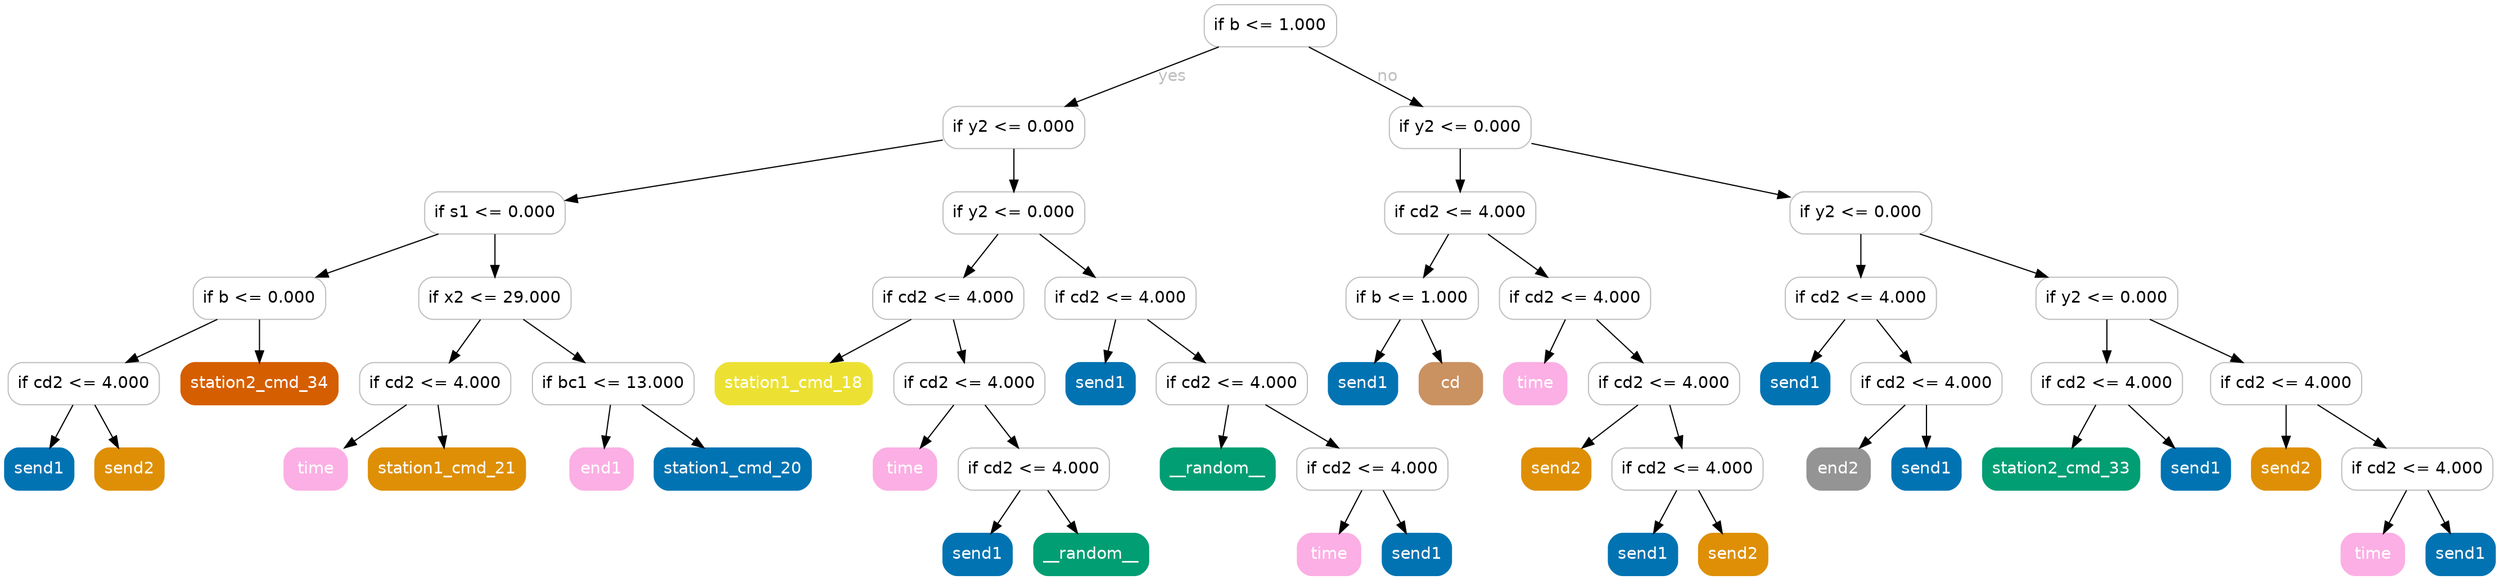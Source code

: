 digraph Tree {
	graph [bb="0,0,2126,488"];
	node [color=gray,
		fillcolor=white,
		fontname=helvetica,
		label="\N",
		shape=box,
		style="filled, rounded"
	];
	edge [fontname=helvetica];
	0	[height=0.5,
		label="if b <= 1.000",
		pos="1080.5,470",
		width=1.5694];
	1	[height=0.5,
		label="if y2 <= 0.000",
		pos="861.5,383",
		width=1.6806];
	0 -> 1	[fontcolor=gray,
		label=yes,
		lp="997,426.5",
		pos="e,905.48,401.07 1036.4,451.9 1001.5,438.33 952.44,419.29 915.17,404.83"];
	30	[height=0.5,
		label="if y2 <= 0.000",
		pos="1242.5,383",
		width=1.6806];
	0 -> 30	[fontcolor=gray,
		label=no,
		lp="1180.5,426.5",
		pos="e,1210,401.03 1113.3,451.8 1138.6,438.51 1173.8,420.02 1201.1,405.71"];
	2	[height=0.5,
		label="if s1 <= 0.000",
		pos="418.5,310",
		width=1.6667];
	1 -> 2	[fontcolor=gray,
		pos="e,478.79,320.66 800.83,372.28 719.34,359.22 574.84,336.06 488.74,322.26"];
	15	[height=0.5,
		label="if y2 <= 0.000",
		pos="861.5,310",
		width=1.6806];
	1 -> 15	[fontcolor=gray,
		pos="e,861.5,328.03 861.5,364.81 861.5,356.79 861.5,347.05 861.5,338.07"];
	3	[height=0.5,
		label="if b <= 0.000",
		pos="217.5,237",
		width=1.5694];
	2 -> 3	[fontcolor=gray,
		pos="e,265.95,255.11 370.36,291.99 341.85,281.92 305.55,269.1 275.48,258.48"];
	8	[height=0.5,
		label="if x2 <= 29.000",
		pos="418.5,237",
		width=1.8056];
	2 -> 8	[fontcolor=gray,
		pos="e,418.5,255.03 418.5,291.81 418.5,283.79 418.5,274.05 418.5,265.07"];
	4	[height=0.5,
		label="if cd2 <= 4.000",
		pos="67.5,164",
		width=1.7917];
	3 -> 4	[fontcolor=gray,
		pos="e,103.66,182.11 181.57,218.99 160.94,209.23 134.84,196.88 112.82,186.45"];
	7	[color="#d55e00",
		fillcolor="#d55e00",
		fontcolor=white,
		height=0.5,
		label=station2_cmd_34,
		pos="217.5,164",
		width=1.8611];
	3 -> 7	[fontcolor=gray,
		pos="e,217.5,182.03 217.5,218.81 217.5,210.79 217.5,201.05 217.5,192.07"];
	5	[color="#0173b2",
		fillcolor="#0173b2",
		fontcolor=white,
		height=0.5,
		label=send1,
		pos="29.5,91",
		width=0.81944];
	4 -> 5	[fontcolor=gray,
		pos="e,38.614,109.03 58.301,145.81 53.82,137.44 48.338,127.2 43.363,117.9"];
	6	[color="#de8f05",
		fillcolor="#de8f05",
		fontcolor=white,
		height=0.5,
		label=send2,
		pos="106.5,91",
		width=0.81944];
	4 -> 6	[fontcolor=gray,
		pos="e,97.146,109.03 76.941,145.81 81.54,137.44 87.166,127.2 92.272,117.9"];
	9	[height=0.5,
		label="if cd2 <= 4.000",
		pos="367.5,164",
		width=1.7917];
	8 -> 9	[fontcolor=gray,
		pos="e,379.73,182.03 406.15,218.81 400.02,210.27 392.48,199.77 385.69,190.32"];
	12	[height=0.5,
		label="if bc1 <= 13.000",
		pos="519.5,164",
		width=1.9167];
	8 -> 12	[fontcolor=gray,
		pos="e,495.16,182.11 442.69,218.99 455.84,209.75 472.28,198.19 486.58,188.14"];
	10	[color="#fbafe4",
		fillcolor="#fbafe4",
		fontcolor=white,
		height=0.5,
		label=time,
		pos="265.5,91",
		width=0.75];
	9 -> 10	[fontcolor=gray,
		pos="e,290.09,109.11 343.07,145.99 329.67,136.67 312.87,124.97 298.34,114.86"];
	11	[color="#de8f05",
		fillcolor="#de8f05",
		fontcolor=white,
		height=0.5,
		label=station1_cmd_21,
		pos="377.5,91",
		width=1.8611];
	9 -> 11	[fontcolor=gray,
		pos="e,375.1,109.03 369.92,145.81 371.05,137.79 372.42,128.05 373.69,119.07"];
	13	[color="#fbafe4",
		fillcolor="#fbafe4",
		fontcolor=white,
		height=0.5,
		label=end1,
		pos="509.5,91",
		width=0.75];
	12 -> 13	[fontcolor=gray,
		pos="e,511.9,109.03 517.08,145.81 515.95,137.79 514.58,128.05 513.31,119.07"];
	14	[color="#0173b2",
		fillcolor="#0173b2",
		fontcolor=white,
		height=0.5,
		label=station1_cmd_20,
		pos="621.5,91",
		width=1.8611];
	12 -> 14	[fontcolor=gray,
		pos="e,596.91,109.11 543.93,145.99 557.33,136.67 574.13,124.97 588.66,114.86"];
	16	[height=0.5,
		label="if cd2 <= 4.000",
		pos="805.5,237",
		width=1.7917];
	15 -> 16	[fontcolor=gray,
		pos="e,818.93,255.03 847.94,291.81 841.13,283.18 832.75,272.56 825.25,263.03"];
	23	[height=0.5,
		label="if cd2 <= 4.000",
		pos="952.5,237",
		width=1.7917];
	15 -> 23	[fontcolor=gray,
		pos="e,930.67,255.03 883.53,291.81 895.27,282.66 909.87,271.26 922.62,261.32"];
	17	[color="#ece133",
		fillcolor="#ece133",
		fontcolor=white,
		height=0.5,
		label=station1_cmd_18,
		pos="673.5,164",
		width=1.8611];
	16 -> 17	[fontcolor=gray,
		pos="e,705.32,182.11 773.88,218.99 755.97,209.36 733.38,197.21 714.16,186.87"];
	18	[height=0.5,
		label="if cd2 <= 4.000",
		pos="823.5,164",
		width=1.7917];
	16 -> 18	[fontcolor=gray,
		pos="e,819.18,182.03 809.86,218.81 811.91,210.7 814.41,200.84 816.71,191.78"];
	19	[color="#fbafe4",
		fillcolor="#fbafe4",
		fontcolor=white,
		height=0.5,
		label=time,
		pos="768.5,91",
		width=0.75];
	18 -> 19	[fontcolor=gray,
		pos="e,781.69,109.03 810.19,145.81 803.5,137.18 795.27,126.56 787.89,117.03"];
	20	[height=0.5,
		label="if cd2 <= 4.000",
		pos="878.5,91",
		width=1.7917];
	18 -> 20	[fontcolor=gray,
		pos="e,865.31,109.03 836.81,145.81 843.5,137.18 851.73,126.56 859.11,117.03"];
	21	[color="#0173b2",
		fillcolor="#0173b2",
		fontcolor=white,
		height=0.5,
		label=send1,
		pos="830.5,18",
		width=0.81944];
	20 -> 21	[fontcolor=gray,
		pos="e,842.01,36.029 866.88,72.813 861.1,64.266 854.01,53.769 847.62,44.323"];
	22	[color="#029e73",
		fillcolor="#029e73",
		fontcolor=white,
		height=0.5,
		label=__random__,
		pos="927.5,18",
		width=1.3611];
	20 -> 22	[fontcolor=gray,
		pos="e,915.75,36.029 890.36,72.813 896.26,64.266 903.5,53.769 910.02,44.323"];
	24	[color="#0173b2",
		fillcolor="#0173b2",
		fontcolor=white,
		height=0.5,
		label=send1,
		pos="935.5,164",
		width=0.81944];
	23 -> 24	[fontcolor=gray,
		pos="e,939.58,182.03 948.38,218.81 946.44,210.7 944.08,200.84 941.91,191.78"];
	25	[height=0.5,
		label="if cd2 <= 4.000",
		pos="1047.5,164",
		width=1.7917];
	23 -> 25	[fontcolor=gray,
		pos="e,1024.7,182.03 975.5,218.81 987.87,209.57 1003.3,198.04 1016.7,188.03"];
	26	[color="#029e73",
		fillcolor="#029e73",
		fontcolor=white,
		height=0.5,
		label=__random__,
		pos="1035.5,91",
		width=1.3611];
	25 -> 26	[fontcolor=gray,
		pos="e,1038.4,109.03 1044.6,145.81 1043.2,137.79 1041.6,128.05 1040.1,119.07"];
	27	[height=0.5,
		label="if cd2 <= 4.000",
		pos="1167.5,91",
		width=1.7917];
	25 -> 27	[fontcolor=gray,
		pos="e,1138.6,109.11 1076.2,145.99 1092.3,136.49 1112.5,124.54 1129.8,114.29"];
	28	[color="#fbafe4",
		fillcolor="#fbafe4",
		fontcolor=white,
		height=0.5,
		label=time,
		pos="1130.5,18",
		width=0.75];
	27 -> 28	[fontcolor=gray,
		pos="e,1139.4,36.029 1158.5,72.813 1154.2,64.441 1148.8,54.197 1144,44.903"];
	29	[color="#0173b2",
		fillcolor="#0173b2",
		fontcolor=white,
		height=0.5,
		label=send1,
		pos="1205.5,18",
		width=0.81944];
	27 -> 29	[fontcolor=gray,
		pos="e,1196.4,36.029 1176.7,72.813 1181.2,64.441 1186.7,54.197 1191.6,44.903"];
	31	[height=0.5,
		label="if cd2 <= 4.000",
		pos="1242.5,310",
		width=1.7917];
	30 -> 31	[fontcolor=gray,
		pos="e,1242.5,328.03 1242.5,364.81 1242.5,356.79 1242.5,347.05 1242.5,338.07"];
	42	[height=0.5,
		label="if y2 <= 0.000",
		pos="1584.5,310",
		width=1.6806];
	30 -> 42	[fontcolor=gray,
		pos="e,1523.7,323.61 1303.2,369.39 1362.2,357.16 1451.5,338.61 1513.6,325.71"];
	32	[height=0.5,
		label="if b <= 1.000",
		pos="1201.5,237",
		width=1.5694];
	31 -> 32	[fontcolor=gray,
		pos="e,1211.3,255.03 1232.6,291.81 1227.7,283.44 1221.8,273.2 1216.5,263.9"];
	35	[height=0.5,
		label="if cd2 <= 4.000",
		pos="1340.5,237",
		width=1.7917];
	31 -> 35	[fontcolor=gray,
		pos="e,1317,255.03 1266.2,291.81 1279,282.57 1294.9,271.04 1308.7,261.03"];
	33	[color="#0173b2",
		fillcolor="#0173b2",
		fontcolor=white,
		height=0.5,
		label=send1,
		pos="1159.5,164",
		width=0.81944];
	32 -> 33	[fontcolor=gray,
		pos="e,1169.6,182.03 1191.3,218.81 1186.4,210.44 1180.3,200.2 1174.8,190.9"];
	34	[color="#ca9161",
		fillcolor="#ca9161",
		fontcolor=white,
		height=0.5,
		label=cd,
		pos="1234.5,164",
		width=0.75];
	32 -> 34	[fontcolor=gray,
		pos="e,1226.6,182.03 1209.5,218.81 1213.3,210.53 1218,200.41 1222.3,191.19"];
	36	[color="#fbafe4",
		fillcolor="#fbafe4",
		fontcolor=white,
		height=0.5,
		label=time,
		pos="1306.5,164",
		width=0.75];
	35 -> 36	[fontcolor=gray,
		pos="e,1314.7,182.03 1332.3,218.81 1328.3,210.53 1323.5,200.41 1319,191.19"];
	37	[height=0.5,
		label="if cd2 <= 4.000",
		pos="1416.5,164",
		width=1.7917];
	35 -> 37	[fontcolor=gray,
		pos="e,1398.3,182.03 1358.9,218.81 1368.5,209.83 1380.4,198.69 1390.9,188.89"];
	38	[color="#de8f05",
		fillcolor="#de8f05",
		fontcolor=white,
		height=0.5,
		label=send2,
		pos="1324.5,91",
		width=0.81944];
	37 -> 38	[fontcolor=gray,
		pos="e,1346.6,109.03 1394.2,145.81 1382.4,136.66 1367.6,125.26 1354.7,115.32"];
	39	[height=0.5,
		label="if cd2 <= 4.000",
		pos="1436.5,91",
		width=1.7917];
	37 -> 39	[fontcolor=gray,
		pos="e,1431.7,109.03 1421.3,145.81 1423.6,137.7 1426.4,127.84 1429,118.78"];
	40	[color="#0173b2",
		fillcolor="#0173b2",
		fontcolor=white,
		height=0.5,
		label=send1,
		pos="1398.5,18",
		width=0.81944];
	39 -> 40	[fontcolor=gray,
		pos="e,1407.6,36.029 1427.3,72.813 1422.8,64.441 1417.3,54.197 1412.4,44.903"];
	41	[color="#de8f05",
		fillcolor="#de8f05",
		fontcolor=white,
		height=0.5,
		label=send2,
		pos="1475.5,18",
		width=0.81944];
	39 -> 41	[fontcolor=gray,
		pos="e,1466.1,36.029 1445.9,72.813 1450.5,64.441 1456.2,54.197 1461.3,44.903"];
	43	[height=0.5,
		label="if cd2 <= 4.000",
		pos="1584.5,237",
		width=1.7917];
	42 -> 43	[fontcolor=gray,
		pos="e,1584.5,255.03 1584.5,291.81 1584.5,283.79 1584.5,274.05 1584.5,265.07"];
	48	[height=0.5,
		label="if y2 <= 0.000",
		pos="1794.5,237",
		width=1.6806];
	42 -> 48	[fontcolor=gray,
		pos="e,1743.9,255.11 1634.8,291.99 1664.7,281.88 1702.8,268.99 1734.3,258.34"];
	44	[color="#0173b2",
		fillcolor="#0173b2",
		fontcolor=white,
		height=0.5,
		label=send1,
		pos="1528.5,164",
		width=0.81944];
	43 -> 44	[fontcolor=gray,
		pos="e,1541.9,182.03 1570.9,218.81 1564.1,210.18 1555.8,199.56 1548.2,190.03"];
	45	[height=0.5,
		label="if cd2 <= 4.000",
		pos="1640.5,164",
		width=1.7917];
	43 -> 45	[fontcolor=gray,
		pos="e,1627.1,182.03 1598.1,218.81 1604.9,210.18 1613.2,199.56 1620.8,190.03"];
	46	[color="#949494",
		fillcolor="#949494",
		fontcolor=white,
		height=0.5,
		label=end2,
		pos="1565.5,91",
		width=0.75];
	45 -> 46	[fontcolor=gray,
		pos="e,1583.5,109.03 1622.3,145.81 1612.9,136.92 1601.3,125.91 1591,116.17"];
	47	[color="#0173b2",
		fillcolor="#0173b2",
		fontcolor=white,
		height=0.5,
		label=send1,
		pos="1640.5,91",
		width=0.81944];
	45 -> 47	[fontcolor=gray,
		pos="e,1640.5,109.03 1640.5,145.81 1640.5,137.79 1640.5,128.05 1640.5,119.07"];
	49	[height=0.5,
		label="if cd2 <= 4.000",
		pos="1794.5,164",
		width=1.7917];
	48 -> 49	[fontcolor=gray,
		pos="e,1794.5,182.03 1794.5,218.81 1794.5,210.79 1794.5,201.05 1794.5,192.07"];
	52	[height=0.5,
		label="if cd2 <= 4.000",
		pos="1947.5,164",
		width=1.7917];
	48 -> 52	[fontcolor=gray,
		pos="e,1910.6,182.11 1831.1,218.99 1852.2,209.23 1878.8,196.88 1901.3,186.45"];
	50	[color="#029e73",
		fillcolor="#029e73",
		fontcolor=white,
		height=0.5,
		label=station2_cmd_33,
		pos="1755.5,91",
		width=1.8611];
	49 -> 50	[fontcolor=gray,
		pos="e,1764.9,109.03 1785.1,145.81 1780.5,137.44 1774.8,127.2 1769.7,117.9"];
	51	[color="#0173b2",
		fillcolor="#0173b2",
		fontcolor=white,
		height=0.5,
		label=send1,
		pos="1870.5,91",
		width=0.81944];
	49 -> 51	[fontcolor=gray,
		pos="e,1852.3,109.03 1812.9,145.81 1822.5,136.83 1834.4,125.69 1844.9,115.89"];
	53	[color="#de8f05",
		fillcolor="#de8f05",
		fontcolor=white,
		height=0.5,
		label=send2,
		pos="1947.5,91",
		width=0.81944];
	52 -> 53	[fontcolor=gray,
		pos="e,1947.5,109.03 1947.5,145.81 1947.5,137.79 1947.5,128.05 1947.5,119.07"];
	54	[height=0.5,
		label="if cd2 <= 4.000",
		pos="2059.5,91",
		width=1.7917];
	52 -> 54	[fontcolor=gray,
		pos="e,2032.5,109.11 1974.3,145.99 1989.2,136.58 2007.8,124.76 2023.9,114.57"];
	55	[color="#fbafe4",
		fillcolor="#fbafe4",
		fontcolor=white,
		height=0.5,
		label=time,
		pos="2021.5,18",
		width=0.75];
	54 -> 55	[fontcolor=gray,
		pos="e,2030.6,36.029 2050.3,72.813 2045.8,64.441 2040.3,54.197 2035.4,44.903"];
	56	[color="#0173b2",
		fillcolor="#0173b2",
		fontcolor=white,
		height=0.5,
		label=send1,
		pos="2096.5,18",
		width=0.81944];
	54 -> 56	[fontcolor=gray,
		pos="e,2087.6,36.029 2068.5,72.813 2072.8,64.441 2078.2,54.197 2083,44.903"];
}
